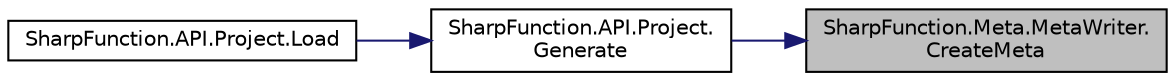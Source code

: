 digraph "SharpFunction.Meta.MetaWriter.CreateMeta"
{
 // LATEX_PDF_SIZE
  edge [fontname="Helvetica",fontsize="10",labelfontname="Helvetica",labelfontsize="10"];
  node [fontname="Helvetica",fontsize="10",shape=record];
  rankdir="RL";
  Node1 [label="SharpFunction.Meta.MetaWriter.\lCreateMeta",height=0.2,width=0.4,color="black", fillcolor="grey75", style="filled", fontcolor="black",tooltip="Creates .sfmeta file to be written to src directory"];
  Node1 -> Node2 [dir="back",color="midnightblue",fontsize="10",style="solid",fontname="Helvetica"];
  Node2 [label="SharpFunction.API.Project.\lGenerate",height=0.2,width=0.4,color="black", fillcolor="white", style="filled",URL="$class_sharp_function_1_1_a_p_i_1_1_project.html#a725c5de8cb5c520c06722f40b48c96f6",tooltip="Initializes a datapack, allowing the use of Writer.FunctionWriter"];
  Node2 -> Node3 [dir="back",color="midnightblue",fontsize="10",style="solid",fontname="Helvetica"];
  Node3 [label="SharpFunction.API.Project.Load",height=0.2,width=0.4,color="black", fillcolor="white", style="filled",URL="$class_sharp_function_1_1_a_p_i_1_1_project.html#a7c1c61e4271fb7d1cbf5e075f985ce63",tooltip="Loads the project from directory if .sfmeta file exists"];
}
